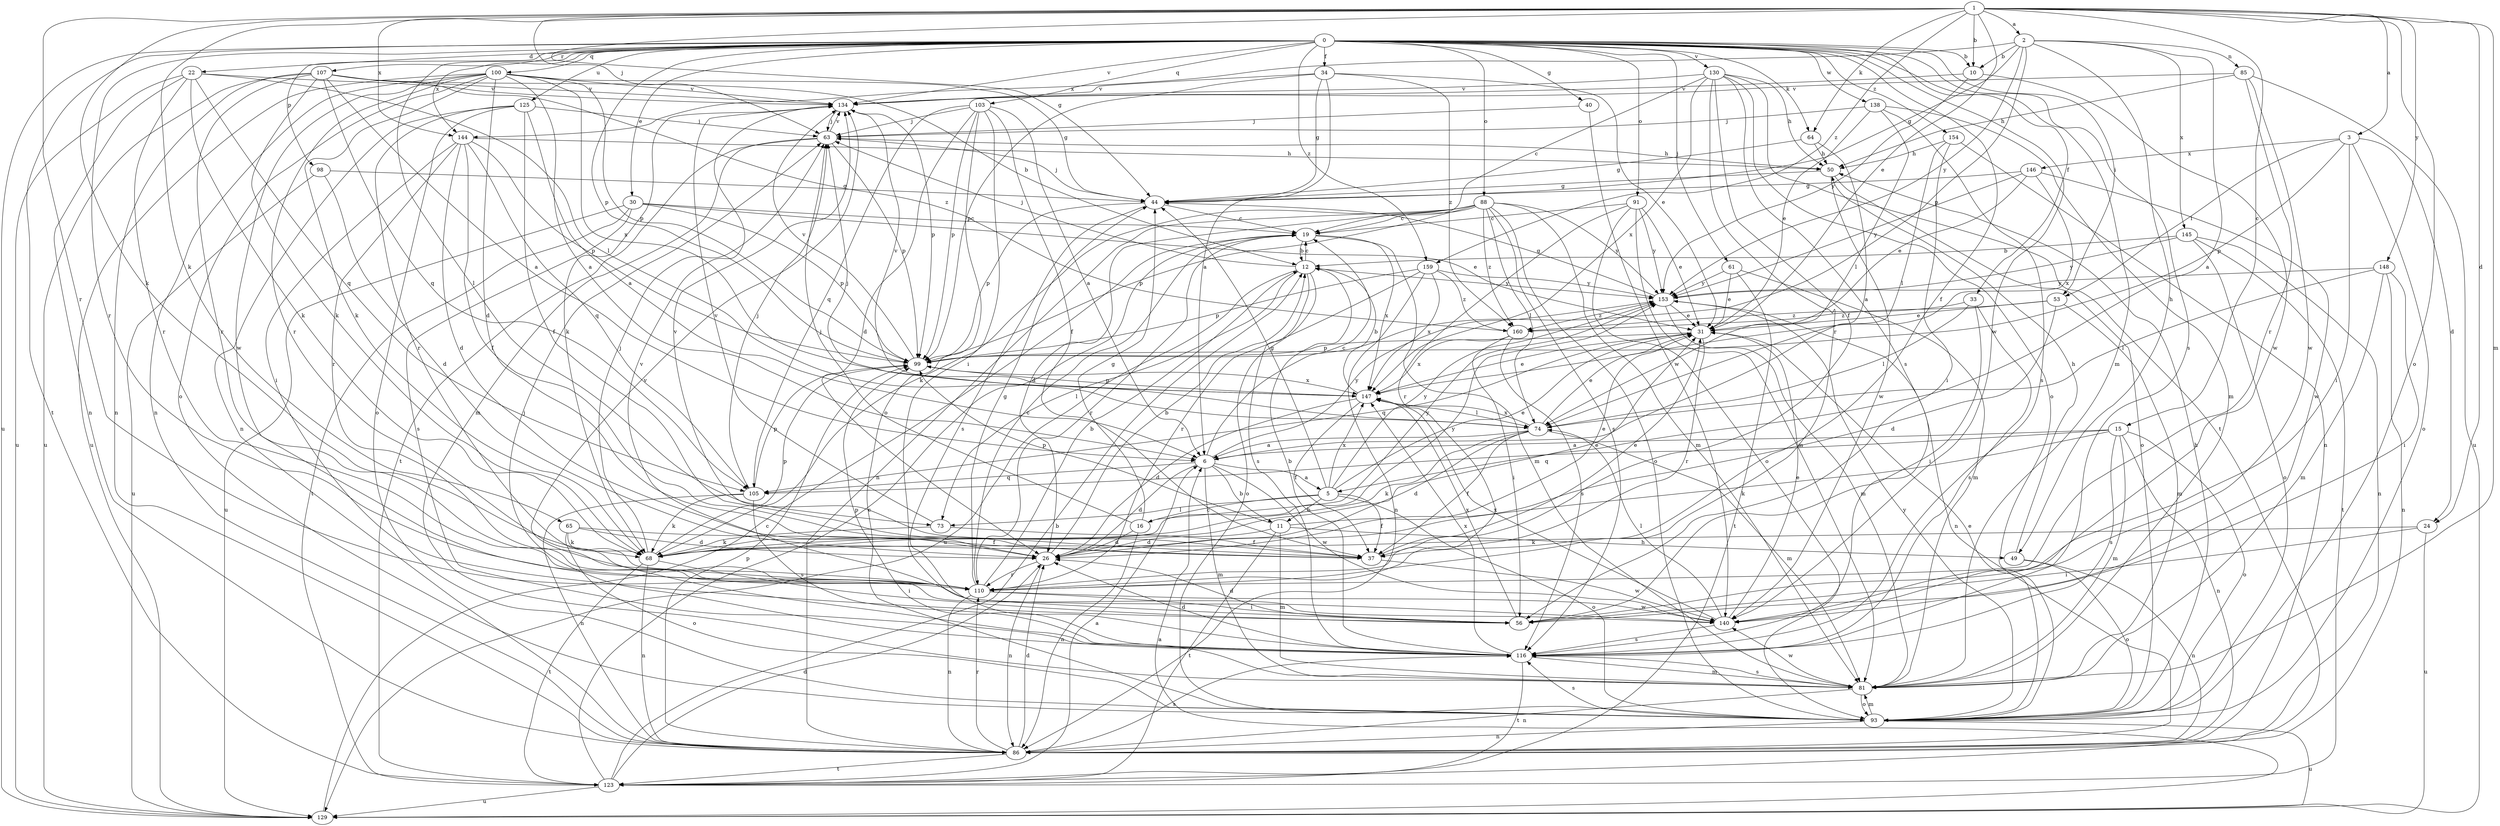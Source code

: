 strict digraph  {
0;
1;
2;
3;
5;
6;
10;
11;
12;
15;
16;
19;
22;
24;
26;
30;
31;
33;
34;
37;
40;
44;
49;
50;
53;
56;
61;
63;
64;
65;
68;
73;
74;
81;
85;
86;
88;
91;
93;
98;
99;
100;
103;
105;
107;
110;
116;
123;
125;
129;
130;
134;
138;
140;
144;
145;
146;
147;
148;
153;
154;
159;
160;
0 -> 10  [label=b];
0 -> 22  [label=d];
0 -> 30  [label=e];
0 -> 33  [label=f];
0 -> 34  [label=f];
0 -> 37  [label=f];
0 -> 40  [label=g];
0 -> 53  [label=i];
0 -> 61  [label=j];
0 -> 64  [label=k];
0 -> 73  [label=l];
0 -> 81  [label=m];
0 -> 88  [label=o];
0 -> 91  [label=o];
0 -> 98  [label=p];
0 -> 99  [label=p];
0 -> 100  [label=q];
0 -> 103  [label=q];
0 -> 107  [label=r];
0 -> 110  [label=r];
0 -> 116  [label=s];
0 -> 123  [label=t];
0 -> 125  [label=u];
0 -> 129  [label=u];
0 -> 130  [label=v];
0 -> 134  [label=v];
0 -> 138  [label=w];
0 -> 140  [label=w];
0 -> 144  [label=x];
0 -> 154  [label=z];
0 -> 159  [label=z];
1 -> 2  [label=a];
1 -> 3  [label=a];
1 -> 10  [label=b];
1 -> 15  [label=c];
1 -> 24  [label=d];
1 -> 31  [label=e];
1 -> 44  [label=g];
1 -> 63  [label=j];
1 -> 64  [label=k];
1 -> 65  [label=k];
1 -> 68  [label=k];
1 -> 81  [label=m];
1 -> 93  [label=o];
1 -> 110  [label=r];
1 -> 144  [label=x];
1 -> 148  [label=y];
1 -> 159  [label=z];
2 -> 5  [label=a];
2 -> 10  [label=b];
2 -> 44  [label=g];
2 -> 49  [label=h];
2 -> 85  [label=n];
2 -> 99  [label=p];
2 -> 144  [label=x];
2 -> 145  [label=x];
2 -> 153  [label=y];
3 -> 24  [label=d];
3 -> 53  [label=i];
3 -> 56  [label=i];
3 -> 93  [label=o];
3 -> 99  [label=p];
3 -> 146  [label=x];
5 -> 11  [label=b];
5 -> 16  [label=c];
5 -> 31  [label=e];
5 -> 37  [label=f];
5 -> 44  [label=g];
5 -> 73  [label=l];
5 -> 93  [label=o];
5 -> 147  [label=x];
5 -> 153  [label=y];
6 -> 5  [label=a];
6 -> 11  [label=b];
6 -> 19  [label=c];
6 -> 26  [label=d];
6 -> 81  [label=m];
6 -> 105  [label=q];
6 -> 140  [label=w];
6 -> 153  [label=y];
10 -> 134  [label=v];
10 -> 140  [label=w];
10 -> 153  [label=y];
11 -> 26  [label=d];
11 -> 31  [label=e];
11 -> 49  [label=h];
11 -> 81  [label=m];
11 -> 99  [label=p];
11 -> 123  [label=t];
12 -> 19  [label=c];
12 -> 63  [label=j];
12 -> 73  [label=l];
12 -> 93  [label=o];
12 -> 116  [label=s];
12 -> 129  [label=u];
12 -> 153  [label=y];
15 -> 6  [label=a];
15 -> 68  [label=k];
15 -> 81  [label=m];
15 -> 86  [label=n];
15 -> 93  [label=o];
15 -> 105  [label=q];
15 -> 116  [label=s];
16 -> 26  [label=d];
16 -> 44  [label=g];
16 -> 63  [label=j];
16 -> 86  [label=n];
16 -> 153  [label=y];
19 -> 12  [label=b];
19 -> 81  [label=m];
19 -> 110  [label=r];
19 -> 147  [label=x];
22 -> 68  [label=k];
22 -> 74  [label=l];
22 -> 86  [label=n];
22 -> 105  [label=q];
22 -> 110  [label=r];
22 -> 129  [label=u];
22 -> 134  [label=v];
24 -> 56  [label=i];
24 -> 68  [label=k];
24 -> 129  [label=u];
26 -> 12  [label=b];
26 -> 86  [label=n];
26 -> 110  [label=r];
30 -> 19  [label=c];
30 -> 31  [label=e];
30 -> 99  [label=p];
30 -> 116  [label=s];
30 -> 123  [label=t];
30 -> 129  [label=u];
31 -> 99  [label=p];
31 -> 105  [label=q];
31 -> 110  [label=r];
33 -> 56  [label=i];
33 -> 74  [label=l];
33 -> 116  [label=s];
33 -> 160  [label=z];
34 -> 6  [label=a];
34 -> 31  [label=e];
34 -> 44  [label=g];
34 -> 99  [label=p];
34 -> 134  [label=v];
34 -> 160  [label=z];
37 -> 31  [label=e];
37 -> 134  [label=v];
37 -> 140  [label=w];
40 -> 63  [label=j];
40 -> 140  [label=w];
44 -> 19  [label=c];
44 -> 63  [label=j];
44 -> 99  [label=p];
44 -> 116  [label=s];
49 -> 50  [label=h];
49 -> 86  [label=n];
49 -> 93  [label=o];
50 -> 44  [label=g];
50 -> 93  [label=o];
50 -> 140  [label=w];
53 -> 26  [label=d];
53 -> 31  [label=e];
53 -> 81  [label=m];
53 -> 160  [label=z];
56 -> 26  [label=d];
56 -> 147  [label=x];
61 -> 31  [label=e];
61 -> 81  [label=m];
61 -> 123  [label=t];
61 -> 153  [label=y];
63 -> 50  [label=h];
63 -> 81  [label=m];
63 -> 99  [label=p];
63 -> 123  [label=t];
63 -> 134  [label=v];
64 -> 6  [label=a];
64 -> 44  [label=g];
64 -> 50  [label=h];
65 -> 26  [label=d];
65 -> 37  [label=f];
65 -> 68  [label=k];
65 -> 93  [label=o];
68 -> 31  [label=e];
68 -> 56  [label=i];
68 -> 63  [label=j];
68 -> 86  [label=n];
68 -> 99  [label=p];
68 -> 123  [label=t];
68 -> 153  [label=y];
73 -> 37  [label=f];
73 -> 68  [label=k];
73 -> 134  [label=v];
74 -> 6  [label=a];
74 -> 26  [label=d];
74 -> 31  [label=e];
74 -> 37  [label=f];
74 -> 63  [label=j];
74 -> 68  [label=k];
74 -> 81  [label=m];
74 -> 147  [label=x];
81 -> 63  [label=j];
81 -> 86  [label=n];
81 -> 93  [label=o];
81 -> 116  [label=s];
81 -> 140  [label=w];
85 -> 50  [label=h];
85 -> 110  [label=r];
85 -> 129  [label=u];
85 -> 134  [label=v];
85 -> 140  [label=w];
86 -> 26  [label=d];
86 -> 99  [label=p];
86 -> 110  [label=r];
86 -> 116  [label=s];
86 -> 123  [label=t];
88 -> 19  [label=c];
88 -> 26  [label=d];
88 -> 68  [label=k];
88 -> 74  [label=l];
88 -> 81  [label=m];
88 -> 86  [label=n];
88 -> 93  [label=o];
88 -> 99  [label=p];
88 -> 116  [label=s];
88 -> 153  [label=y];
88 -> 160  [label=z];
91 -> 19  [label=c];
91 -> 31  [label=e];
91 -> 81  [label=m];
91 -> 93  [label=o];
91 -> 110  [label=r];
91 -> 153  [label=y];
93 -> 31  [label=e];
93 -> 50  [label=h];
93 -> 81  [label=m];
93 -> 86  [label=n];
93 -> 116  [label=s];
93 -> 129  [label=u];
93 -> 153  [label=y];
98 -> 26  [label=d];
98 -> 44  [label=g];
98 -> 129  [label=u];
99 -> 134  [label=v];
99 -> 147  [label=x];
100 -> 6  [label=a];
100 -> 26  [label=d];
100 -> 44  [label=g];
100 -> 68  [label=k];
100 -> 86  [label=n];
100 -> 93  [label=o];
100 -> 99  [label=p];
100 -> 110  [label=r];
100 -> 129  [label=u];
100 -> 134  [label=v];
100 -> 140  [label=w];
100 -> 147  [label=x];
103 -> 6  [label=a];
103 -> 26  [label=d];
103 -> 37  [label=f];
103 -> 56  [label=i];
103 -> 63  [label=j];
103 -> 93  [label=o];
103 -> 99  [label=p];
103 -> 105  [label=q];
105 -> 63  [label=j];
105 -> 68  [label=k];
105 -> 86  [label=n];
105 -> 99  [label=p];
105 -> 116  [label=s];
107 -> 6  [label=a];
107 -> 12  [label=b];
107 -> 68  [label=k];
107 -> 86  [label=n];
107 -> 105  [label=q];
107 -> 110  [label=r];
107 -> 129  [label=u];
107 -> 134  [label=v];
107 -> 160  [label=z];
110 -> 12  [label=b];
110 -> 19  [label=c];
110 -> 44  [label=g];
110 -> 56  [label=i];
110 -> 86  [label=n];
110 -> 140  [label=w];
116 -> 12  [label=b];
116 -> 26  [label=d];
116 -> 81  [label=m];
116 -> 99  [label=p];
116 -> 123  [label=t];
116 -> 134  [label=v];
116 -> 147  [label=x];
123 -> 6  [label=a];
123 -> 12  [label=b];
123 -> 19  [label=c];
123 -> 26  [label=d];
123 -> 129  [label=u];
125 -> 6  [label=a];
125 -> 37  [label=f];
125 -> 63  [label=j];
125 -> 86  [label=n];
125 -> 93  [label=o];
125 -> 110  [label=r];
129 -> 6  [label=a];
129 -> 19  [label=c];
130 -> 19  [label=c];
130 -> 37  [label=f];
130 -> 50  [label=h];
130 -> 93  [label=o];
130 -> 110  [label=r];
130 -> 116  [label=s];
130 -> 123  [label=t];
130 -> 134  [label=v];
130 -> 147  [label=x];
134 -> 63  [label=j];
134 -> 68  [label=k];
134 -> 99  [label=p];
138 -> 31  [label=e];
138 -> 63  [label=j];
138 -> 74  [label=l];
138 -> 81  [label=m];
138 -> 116  [label=s];
140 -> 31  [label=e];
140 -> 74  [label=l];
140 -> 116  [label=s];
140 -> 134  [label=v];
140 -> 147  [label=x];
144 -> 26  [label=d];
144 -> 37  [label=f];
144 -> 50  [label=h];
144 -> 56  [label=i];
144 -> 99  [label=p];
144 -> 105  [label=q];
144 -> 110  [label=r];
145 -> 12  [label=b];
145 -> 86  [label=n];
145 -> 93  [label=o];
145 -> 123  [label=t];
145 -> 153  [label=y];
146 -> 31  [label=e];
146 -> 44  [label=g];
146 -> 140  [label=w];
146 -> 147  [label=x];
146 -> 153  [label=y];
147 -> 12  [label=b];
147 -> 26  [label=d];
147 -> 31  [label=e];
147 -> 37  [label=f];
147 -> 74  [label=l];
147 -> 99  [label=p];
147 -> 134  [label=v];
148 -> 56  [label=i];
148 -> 74  [label=l];
148 -> 81  [label=m];
148 -> 86  [label=n];
148 -> 153  [label=y];
153 -> 31  [label=e];
153 -> 44  [label=g];
153 -> 81  [label=m];
153 -> 86  [label=n];
153 -> 160  [label=z];
154 -> 50  [label=h];
154 -> 56  [label=i];
154 -> 74  [label=l];
154 -> 86  [label=n];
159 -> 86  [label=n];
159 -> 99  [label=p];
159 -> 110  [label=r];
159 -> 147  [label=x];
159 -> 153  [label=y];
159 -> 160  [label=z];
160 -> 56  [label=i];
160 -> 116  [label=s];
160 -> 147  [label=x];
}
